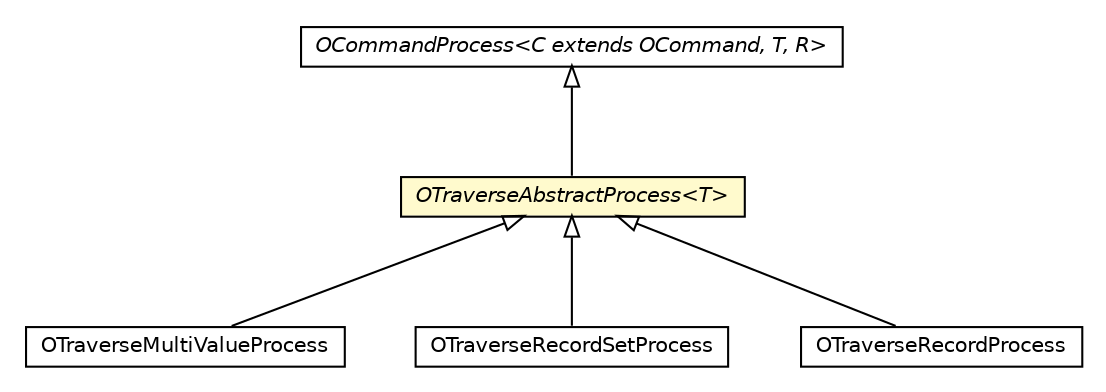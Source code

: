 #!/usr/local/bin/dot
#
# Class diagram 
# Generated by UMLGraph version R5_6-24-gf6e263 (http://www.umlgraph.org/)
#

digraph G {
	edge [fontname="Helvetica",fontsize=10,labelfontname="Helvetica",labelfontsize=10];
	node [fontname="Helvetica",fontsize=10,shape=plaintext];
	nodesep=0.25;
	ranksep=0.5;
	// com.orientechnologies.orient.core.command.OCommandProcess<C extends com.orientechnologies.orient.core.command.OCommand, T, R>
	c4243629 [label=<<table title="com.orientechnologies.orient.core.command.OCommandProcess" border="0" cellborder="1" cellspacing="0" cellpadding="2" port="p" href="../OCommandProcess.html">
		<tr><td><table border="0" cellspacing="0" cellpadding="1">
<tr><td align="center" balign="center"><font face="Helvetica-Oblique"> OCommandProcess&lt;C extends OCommand, T, R&gt; </font></td></tr>
		</table></td></tr>
		</table>>, URL="../OCommandProcess.html", fontname="Helvetica", fontcolor="black", fontsize=10.0];
	// com.orientechnologies.orient.core.command.traverse.OTraverseMultiValueProcess
	c4243632 [label=<<table title="com.orientechnologies.orient.core.command.traverse.OTraverseMultiValueProcess" border="0" cellborder="1" cellspacing="0" cellpadding="2" port="p" href="./OTraverseMultiValueProcess.html">
		<tr><td><table border="0" cellspacing="0" cellpadding="1">
<tr><td align="center" balign="center"> OTraverseMultiValueProcess </td></tr>
		</table></td></tr>
		</table>>, URL="./OTraverseMultiValueProcess.html", fontname="Helvetica", fontcolor="black", fontsize=10.0];
	// com.orientechnologies.orient.core.command.traverse.OTraverseRecordSetProcess
	c4243633 [label=<<table title="com.orientechnologies.orient.core.command.traverse.OTraverseRecordSetProcess" border="0" cellborder="1" cellspacing="0" cellpadding="2" port="p" href="./OTraverseRecordSetProcess.html">
		<tr><td><table border="0" cellspacing="0" cellpadding="1">
<tr><td align="center" balign="center"> OTraverseRecordSetProcess </td></tr>
		</table></td></tr>
		</table>>, URL="./OTraverseRecordSetProcess.html", fontname="Helvetica", fontcolor="black", fontsize=10.0];
	// com.orientechnologies.orient.core.command.traverse.OTraverseRecordProcess
	c4243636 [label=<<table title="com.orientechnologies.orient.core.command.traverse.OTraverseRecordProcess" border="0" cellborder="1" cellspacing="0" cellpadding="2" port="p" href="./OTraverseRecordProcess.html">
		<tr><td><table border="0" cellspacing="0" cellpadding="1">
<tr><td align="center" balign="center"> OTraverseRecordProcess </td></tr>
		</table></td></tr>
		</table>>, URL="./OTraverseRecordProcess.html", fontname="Helvetica", fontcolor="black", fontsize=10.0];
	// com.orientechnologies.orient.core.command.traverse.OTraverseAbstractProcess<T>
	c4243639 [label=<<table title="com.orientechnologies.orient.core.command.traverse.OTraverseAbstractProcess" border="0" cellborder="1" cellspacing="0" cellpadding="2" port="p" bgcolor="lemonChiffon" href="./OTraverseAbstractProcess.html">
		<tr><td><table border="0" cellspacing="0" cellpadding="1">
<tr><td align="center" balign="center"><font face="Helvetica-Oblique"> OTraverseAbstractProcess&lt;T&gt; </font></td></tr>
		</table></td></tr>
		</table>>, URL="./OTraverseAbstractProcess.html", fontname="Helvetica", fontcolor="black", fontsize=10.0];
	//com.orientechnologies.orient.core.command.traverse.OTraverseMultiValueProcess extends com.orientechnologies.orient.core.command.traverse.OTraverseAbstractProcess<java.util.Iterator<java.lang.Object>>
	c4243639:p -> c4243632:p [dir=back,arrowtail=empty];
	//com.orientechnologies.orient.core.command.traverse.OTraverseRecordSetProcess extends com.orientechnologies.orient.core.command.traverse.OTraverseAbstractProcess<java.util.Iterator<com.orientechnologies.orient.core.db.record.OIdentifiable>>
	c4243639:p -> c4243633:p [dir=back,arrowtail=empty];
	//com.orientechnologies.orient.core.command.traverse.OTraverseRecordProcess extends com.orientechnologies.orient.core.command.traverse.OTraverseAbstractProcess<com.orientechnologies.orient.core.db.record.OIdentifiable>
	c4243639:p -> c4243636:p [dir=back,arrowtail=empty];
	//com.orientechnologies.orient.core.command.traverse.OTraverseAbstractProcess<T> extends com.orientechnologies.orient.core.command.OCommandProcess<com.orientechnologies.orient.core.command.traverse.OTraverse, T, com.orientechnologies.orient.core.db.record.OIdentifiable>
	c4243629:p -> c4243639:p [dir=back,arrowtail=empty];
}

